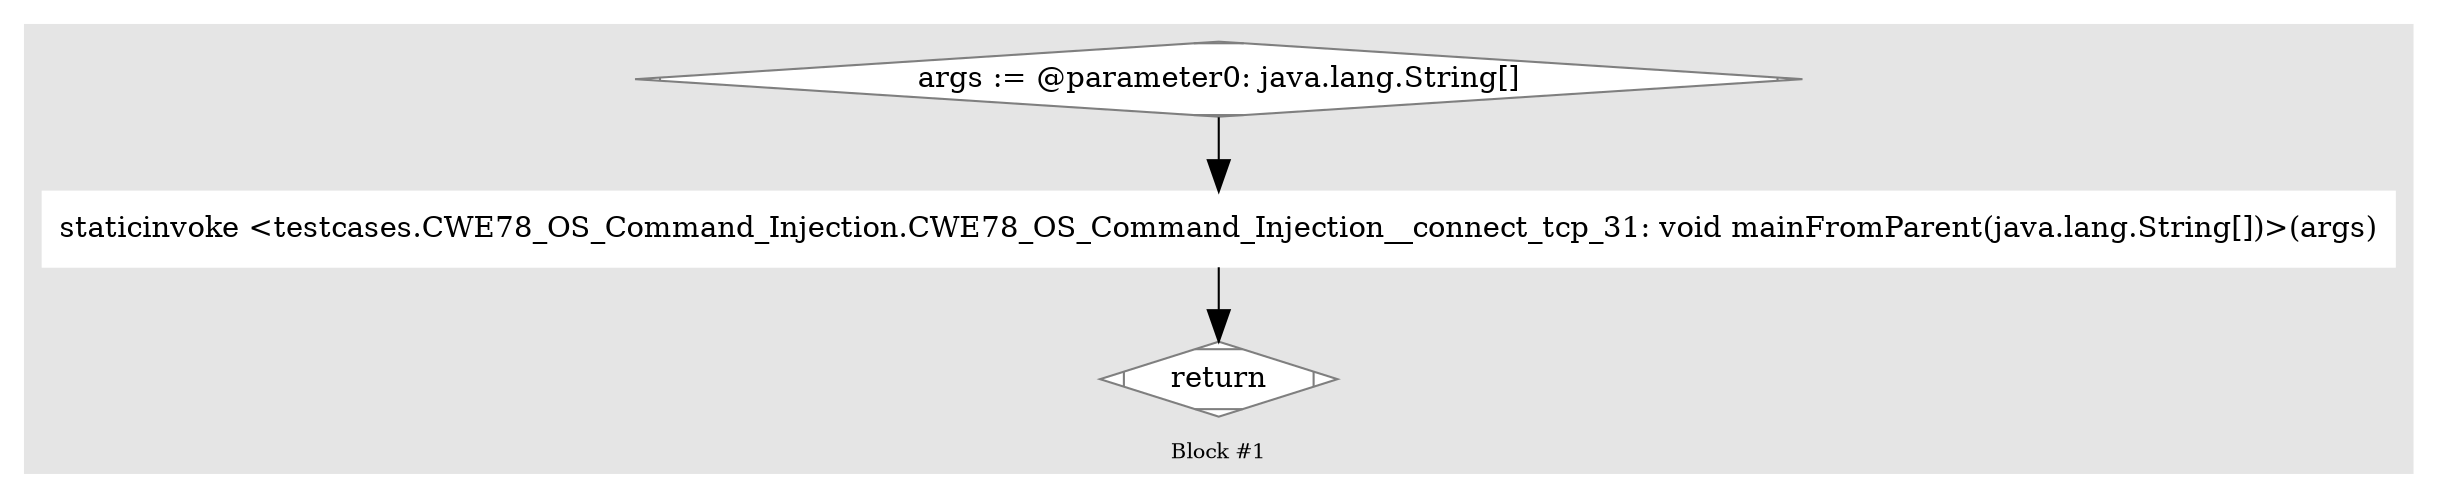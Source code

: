 digraph G {
	compound=true
	labelloc=b
	style=filled
	color=gray90
	node [shape=box,style=filled,color=white]
	edge [fontsize=10,arrowsize=1.5,fontcolor=grey40]
	fontsize=10

//  lines [278: 279] 
	subgraph cluster_1712943792 { 
		label = "Block #1"
		899644639[label="args := @parameter0: java.lang.String[]",shape=Mdiamond,color=grey50,fillcolor=white]
		1327006586[label="staticinvoke &lt;testcases.CWE78_OS_Command_Injection.CWE78_OS_Command_Injection__connect_tcp_31: void mainFromParent(java.lang.String[])&gt;(args)"]
		1156304131[label="return",shape=Mdiamond,color=grey50,fillcolor=white]

		899644639 -> 1327006586 -> 1156304131
	}

}